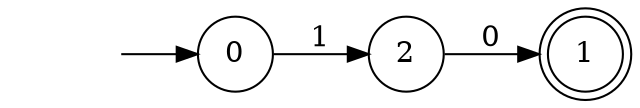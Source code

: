 digraph Automaton {
  rankdir = LR;
node [shape=circle];
  initial [shape=plaintext,label=""];
  initial -> 0
  0 -> 2 [label="1"];
1 [shape=doublecircle]; 
node [shape=circle];
  2 -> 1 [label="0"];
}


